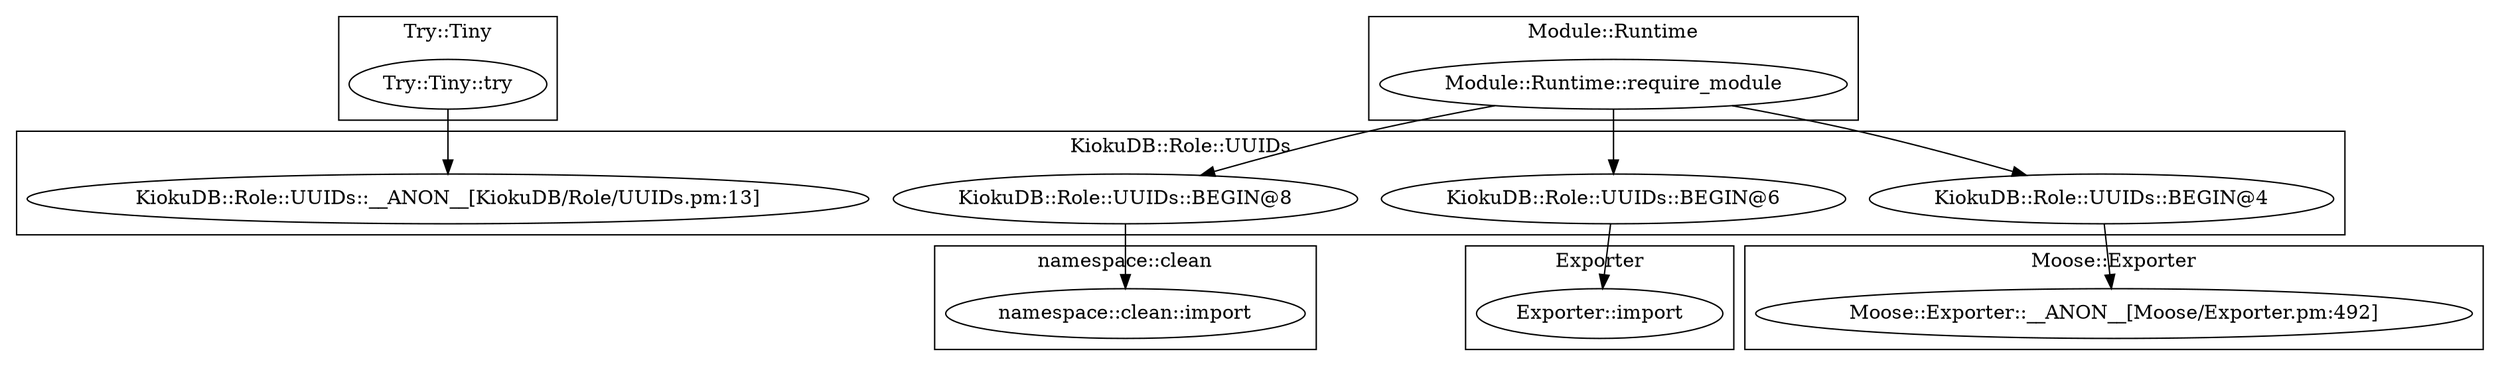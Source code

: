 digraph {
graph [overlap=false]
subgraph cluster_Try_Tiny {
	label="Try::Tiny";
	"Try::Tiny::try";
}
subgraph cluster_namespace_clean {
	label="namespace::clean";
	"namespace::clean::import";
}
subgraph cluster_KiokuDB_Role_UUIDs {
	label="KiokuDB::Role::UUIDs";
	"KiokuDB::Role::UUIDs::__ANON__[KiokuDB/Role/UUIDs.pm:13]";
	"KiokuDB::Role::UUIDs::BEGIN@8";
	"KiokuDB::Role::UUIDs::BEGIN@6";
	"KiokuDB::Role::UUIDs::BEGIN@4";
}
subgraph cluster_Module_Runtime {
	label="Module::Runtime";
	"Module::Runtime::require_module";
}
subgraph cluster_Exporter {
	label="Exporter";
	"Exporter::import";
}
subgraph cluster_Moose_Exporter {
	label="Moose::Exporter";
	"Moose::Exporter::__ANON__[Moose/Exporter.pm:492]";
}
"Module::Runtime::require_module" -> "KiokuDB::Role::UUIDs::BEGIN@6";
"Module::Runtime::require_module" -> "KiokuDB::Role::UUIDs::BEGIN@4";
"Module::Runtime::require_module" -> "KiokuDB::Role::UUIDs::BEGIN@8";
"KiokuDB::Role::UUIDs::BEGIN@8" -> "namespace::clean::import";
"KiokuDB::Role::UUIDs::BEGIN@4" -> "Moose::Exporter::__ANON__[Moose/Exporter.pm:492]";
"KiokuDB::Role::UUIDs::BEGIN@6" -> "Exporter::import";
"Try::Tiny::try" -> "KiokuDB::Role::UUIDs::__ANON__[KiokuDB/Role/UUIDs.pm:13]";
}
